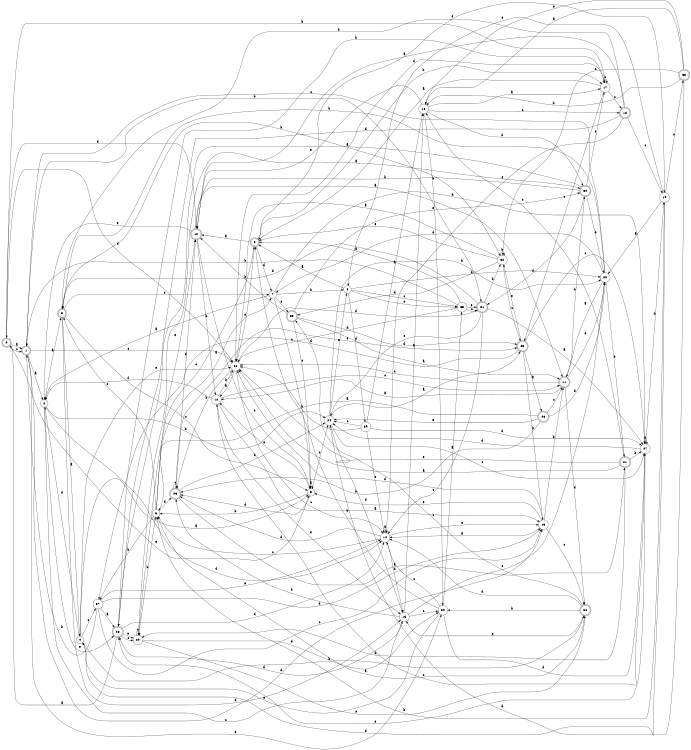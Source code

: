 digraph n32_2 {
__start0 [label="" shape="none"];

rankdir=LR;
size="8,5";

s0 [style="rounded,filled", color="black", fillcolor="white" shape="doublecircle", label="0"];
s1 [style="rounded,filled", color="black", fillcolor="white" shape="doublecircle", label="1"];
s2 [style="filled", color="black", fillcolor="white" shape="circle", label="2"];
s3 [style="rounded,filled", color="black", fillcolor="white" shape="doublecircle", label="3"];
s4 [style="filled", color="black", fillcolor="white" shape="circle", label="4"];
s5 [style="filled", color="black", fillcolor="white" shape="circle", label="5"];
s6 [style="filled", color="black", fillcolor="white" shape="circle", label="6"];
s7 [style="filled", color="black", fillcolor="white" shape="circle", label="7"];
s8 [style="filled", color="black", fillcolor="white" shape="circle", label="8"];
s9 [style="rounded,filled", color="black", fillcolor="white" shape="doublecircle", label="9"];
s10 [style="rounded,filled", color="black", fillcolor="white" shape="doublecircle", label="10"];
s11 [style="rounded,filled", color="black", fillcolor="white" shape="doublecircle", label="11"];
s12 [style="filled", color="black", fillcolor="white" shape="circle", label="12"];
s13 [style="filled", color="black", fillcolor="white" shape="circle", label="13"];
s14 [style="filled", color="black", fillcolor="white" shape="circle", label="14"];
s15 [style="filled", color="black", fillcolor="white" shape="circle", label="15"];
s16 [style="filled", color="black", fillcolor="white" shape="circle", label="16"];
s17 [style="filled", color="black", fillcolor="white" shape="circle", label="17"];
s18 [style="rounded,filled", color="black", fillcolor="white" shape="doublecircle", label="18"];
s19 [style="filled", color="black", fillcolor="white" shape="circle", label="19"];
s20 [style="filled", color="black", fillcolor="white" shape="circle", label="20"];
s21 [style="rounded,filled", color="black", fillcolor="white" shape="doublecircle", label="21"];
s22 [style="filled", color="black", fillcolor="white" shape="circle", label="22"];
s23 [style="rounded,filled", color="black", fillcolor="white" shape="doublecircle", label="23"];
s24 [style="filled", color="black", fillcolor="white" shape="circle", label="24"];
s25 [style="rounded,filled", color="black", fillcolor="white" shape="doublecircle", label="25"];
s26 [style="rounded,filled", color="black", fillcolor="white" shape="doublecircle", label="26"];
s27 [style="filled", color="black", fillcolor="white" shape="circle", label="27"];
s28 [style="rounded,filled", color="black", fillcolor="white" shape="doublecircle", label="28"];
s29 [style="filled", color="black", fillcolor="white" shape="circle", label="29"];
s30 [style="rounded,filled", color="black", fillcolor="white" shape="doublecircle", label="30"];
s31 [style="rounded,filled", color="black", fillcolor="white" shape="doublecircle", label="31"];
s32 [style="filled", color="black", fillcolor="white" shape="circle", label="32"];
s33 [style="rounded,filled", color="black", fillcolor="white" shape="doublecircle", label="33"];
s34 [style="filled", color="black", fillcolor="white" shape="circle", label="34"];
s35 [style="filled", color="black", fillcolor="white" shape="circle", label="35"];
s36 [style="rounded,filled", color="black", fillcolor="white" shape="doublecircle", label="36"];
s37 [style="filled", color="black", fillcolor="white" shape="circle", label="37"];
s38 [style="rounded,filled", color="black", fillcolor="white" shape="doublecircle", label="38"];
s39 [style="filled", color="black", fillcolor="white" shape="circle", label="39"];
s0 -> s1 [label="a"];
s0 -> s17 [label="b"];
s0 -> s1 [label="c"];
s0 -> s22 [label="d"];
s0 -> s5 [label="e"];
s1 -> s2 [label="a"];
s1 -> s31 [label="b"];
s1 -> s22 [label="c"];
s1 -> s13 [label="d"];
s1 -> s34 [label="e"];
s2 -> s3 [label="a"];
s2 -> s24 [label="b"];
s2 -> s15 [label="c"];
s2 -> s14 [label="d"];
s2 -> s28 [label="e"];
s3 -> s4 [label="a"];
s3 -> s32 [label="b"];
s3 -> s5 [label="c"];
s3 -> s15 [label="d"];
s3 -> s7 [label="e"];
s4 -> s5 [label="a"];
s4 -> s36 [label="b"];
s4 -> s37 [label="c"];
s4 -> s2 [label="d"];
s4 -> s22 [label="e"];
s5 -> s5 [label="a"];
s5 -> s6 [label="b"];
s5 -> s24 [label="c"];
s5 -> s23 [label="d"];
s5 -> s12 [label="e"];
s6 -> s7 [label="a"];
s6 -> s37 [label="b"];
s6 -> s3 [label="c"];
s6 -> s23 [label="d"];
s6 -> s10 [label="e"];
s7 -> s2 [label="a"];
s7 -> s8 [label="b"];
s7 -> s5 [label="c"];
s7 -> s27 [label="d"];
s7 -> s33 [label="e"];
s8 -> s9 [label="a"];
s8 -> s20 [label="b"];
s8 -> s35 [label="c"];
s8 -> s39 [label="d"];
s8 -> s35 [label="e"];
s9 -> s10 [label="a"];
s9 -> s17 [label="b"];
s9 -> s29 [label="c"];
s9 -> s7 [label="d"];
s9 -> s19 [label="e"];
s10 -> s11 [label="a"];
s10 -> s12 [label="b"];
s10 -> s5 [label="c"];
s10 -> s0 [label="d"];
s10 -> s2 [label="e"];
s11 -> s12 [label="a"];
s11 -> s30 [label="b"];
s11 -> s22 [label="c"];
s11 -> s36 [label="d"];
s11 -> s20 [label="e"];
s12 -> s13 [label="a"];
s12 -> s22 [label="b"];
s12 -> s11 [label="c"];
s12 -> s2 [label="d"];
s12 -> s15 [label="e"];
s13 -> s14 [label="a"];
s13 -> s11 [label="b"];
s13 -> s36 [label="c"];
s13 -> s22 [label="d"];
s13 -> s5 [label="e"];
s14 -> s14 [label="a"];
s14 -> s15 [label="b"];
s14 -> s6 [label="c"];
s14 -> s23 [label="d"];
s14 -> s13 [label="e"];
s15 -> s16 [label="a"];
s15 -> s23 [label="b"];
s15 -> s34 [label="c"];
s15 -> s28 [label="d"];
s15 -> s20 [label="e"];
s16 -> s17 [label="a"];
s16 -> s34 [label="b"];
s16 -> s18 [label="c"];
s16 -> s30 [label="d"];
s16 -> s10 [label="e"];
s17 -> s9 [label="a"];
s17 -> s17 [label="b"];
s17 -> s18 [label="c"];
s17 -> s22 [label="d"];
s17 -> s25 [label="e"];
s18 -> s10 [label="a"];
s18 -> s3 [label="b"];
s18 -> s19 [label="c"];
s18 -> s28 [label="d"];
s18 -> s14 [label="e"];
s19 -> s20 [label="a"];
s19 -> s6 [label="b"];
s19 -> s38 [label="c"];
s19 -> s4 [label="d"];
s19 -> s8 [label="e"];
s20 -> s11 [label="a"];
s20 -> s3 [label="b"];
s20 -> s1 [label="c"];
s20 -> s7 [label="d"];
s20 -> s21 [label="e"];
s21 -> s22 [label="a"];
s21 -> s27 [label="b"];
s21 -> s16 [label="c"];
s21 -> s29 [label="d"];
s21 -> s22 [label="e"];
s22 -> s12 [label="a"];
s22 -> s23 [label="b"];
s22 -> s14 [label="c"];
s22 -> s31 [label="d"];
s22 -> s9 [label="e"];
s23 -> s21 [label="a"];
s23 -> s24 [label="b"];
s23 -> s23 [label="c"];
s23 -> s10 [label="d"];
s23 -> s25 [label="e"];
s24 -> s25 [label="a"];
s24 -> s20 [label="b"];
s24 -> s27 [label="c"];
s24 -> s15 [label="d"];
s24 -> s8 [label="e"];
s25 -> s26 [label="a"];
s25 -> s13 [label="b"];
s25 -> s27 [label="c"];
s25 -> s37 [label="d"];
s25 -> s32 [label="e"];
s26 -> s6 [label="a"];
s26 -> s23 [label="b"];
s26 -> s11 [label="c"];
s26 -> s20 [label="d"];
s26 -> s24 [label="e"];
s27 -> s27 [label="a"];
s27 -> s19 [label="b"];
s27 -> s12 [label="c"];
s27 -> s24 [label="d"];
s27 -> s28 [label="e"];
s28 -> s0 [label="a"];
s28 -> s17 [label="b"];
s28 -> s29 [label="c"];
s28 -> s14 [label="d"];
s28 -> s29 [label="e"];
s29 -> s30 [label="a"];
s29 -> s6 [label="b"];
s29 -> s29 [label="c"];
s29 -> s34 [label="d"];
s29 -> s36 [label="e"];
s30 -> s28 [label="a"];
s30 -> s10 [label="b"];
s30 -> s17 [label="c"];
s30 -> s31 [label="d"];
s30 -> s20 [label="e"];
s31 -> s27 [label="a"];
s31 -> s32 [label="b"];
s31 -> s14 [label="c"];
s31 -> s3 [label="d"];
s31 -> s24 [label="e"];
s32 -> s22 [label="a"];
s32 -> s32 [label="b"];
s32 -> s25 [label="c"];
s32 -> s33 [label="d"];
s32 -> s9 [label="e"];
s33 -> s11 [label="a"];
s33 -> s10 [label="b"];
s33 -> s5 [label="c"];
s33 -> s25 [label="d"];
s33 -> s30 [label="e"];
s34 -> s35 [label="a"];
s34 -> s9 [label="b"];
s34 -> s14 [label="c"];
s34 -> s27 [label="d"];
s34 -> s4 [label="e"];
s35 -> s9 [label="a"];
s35 -> s1 [label="b"];
s35 -> s31 [label="c"];
s35 -> s22 [label="d"];
s35 -> s31 [label="e"];
s36 -> s6 [label="a"];
s36 -> s34 [label="b"];
s36 -> s33 [label="c"];
s36 -> s14 [label="d"];
s36 -> s15 [label="e"];
s37 -> s28 [label="a"];
s37 -> s1 [label="b"];
s37 -> s13 [label="c"];
s37 -> s13 [label="d"];
s37 -> s14 [label="e"];
s38 -> s16 [label="a"];
s38 -> s16 [label="b"];
s38 -> s32 [label="c"];
s38 -> s24 [label="d"];
s38 -> s16 [label="e"];
s39 -> s16 [label="a"];
s39 -> s22 [label="b"];
s39 -> s24 [label="c"];
s39 -> s27 [label="d"];
s39 -> s14 [label="e"];

}